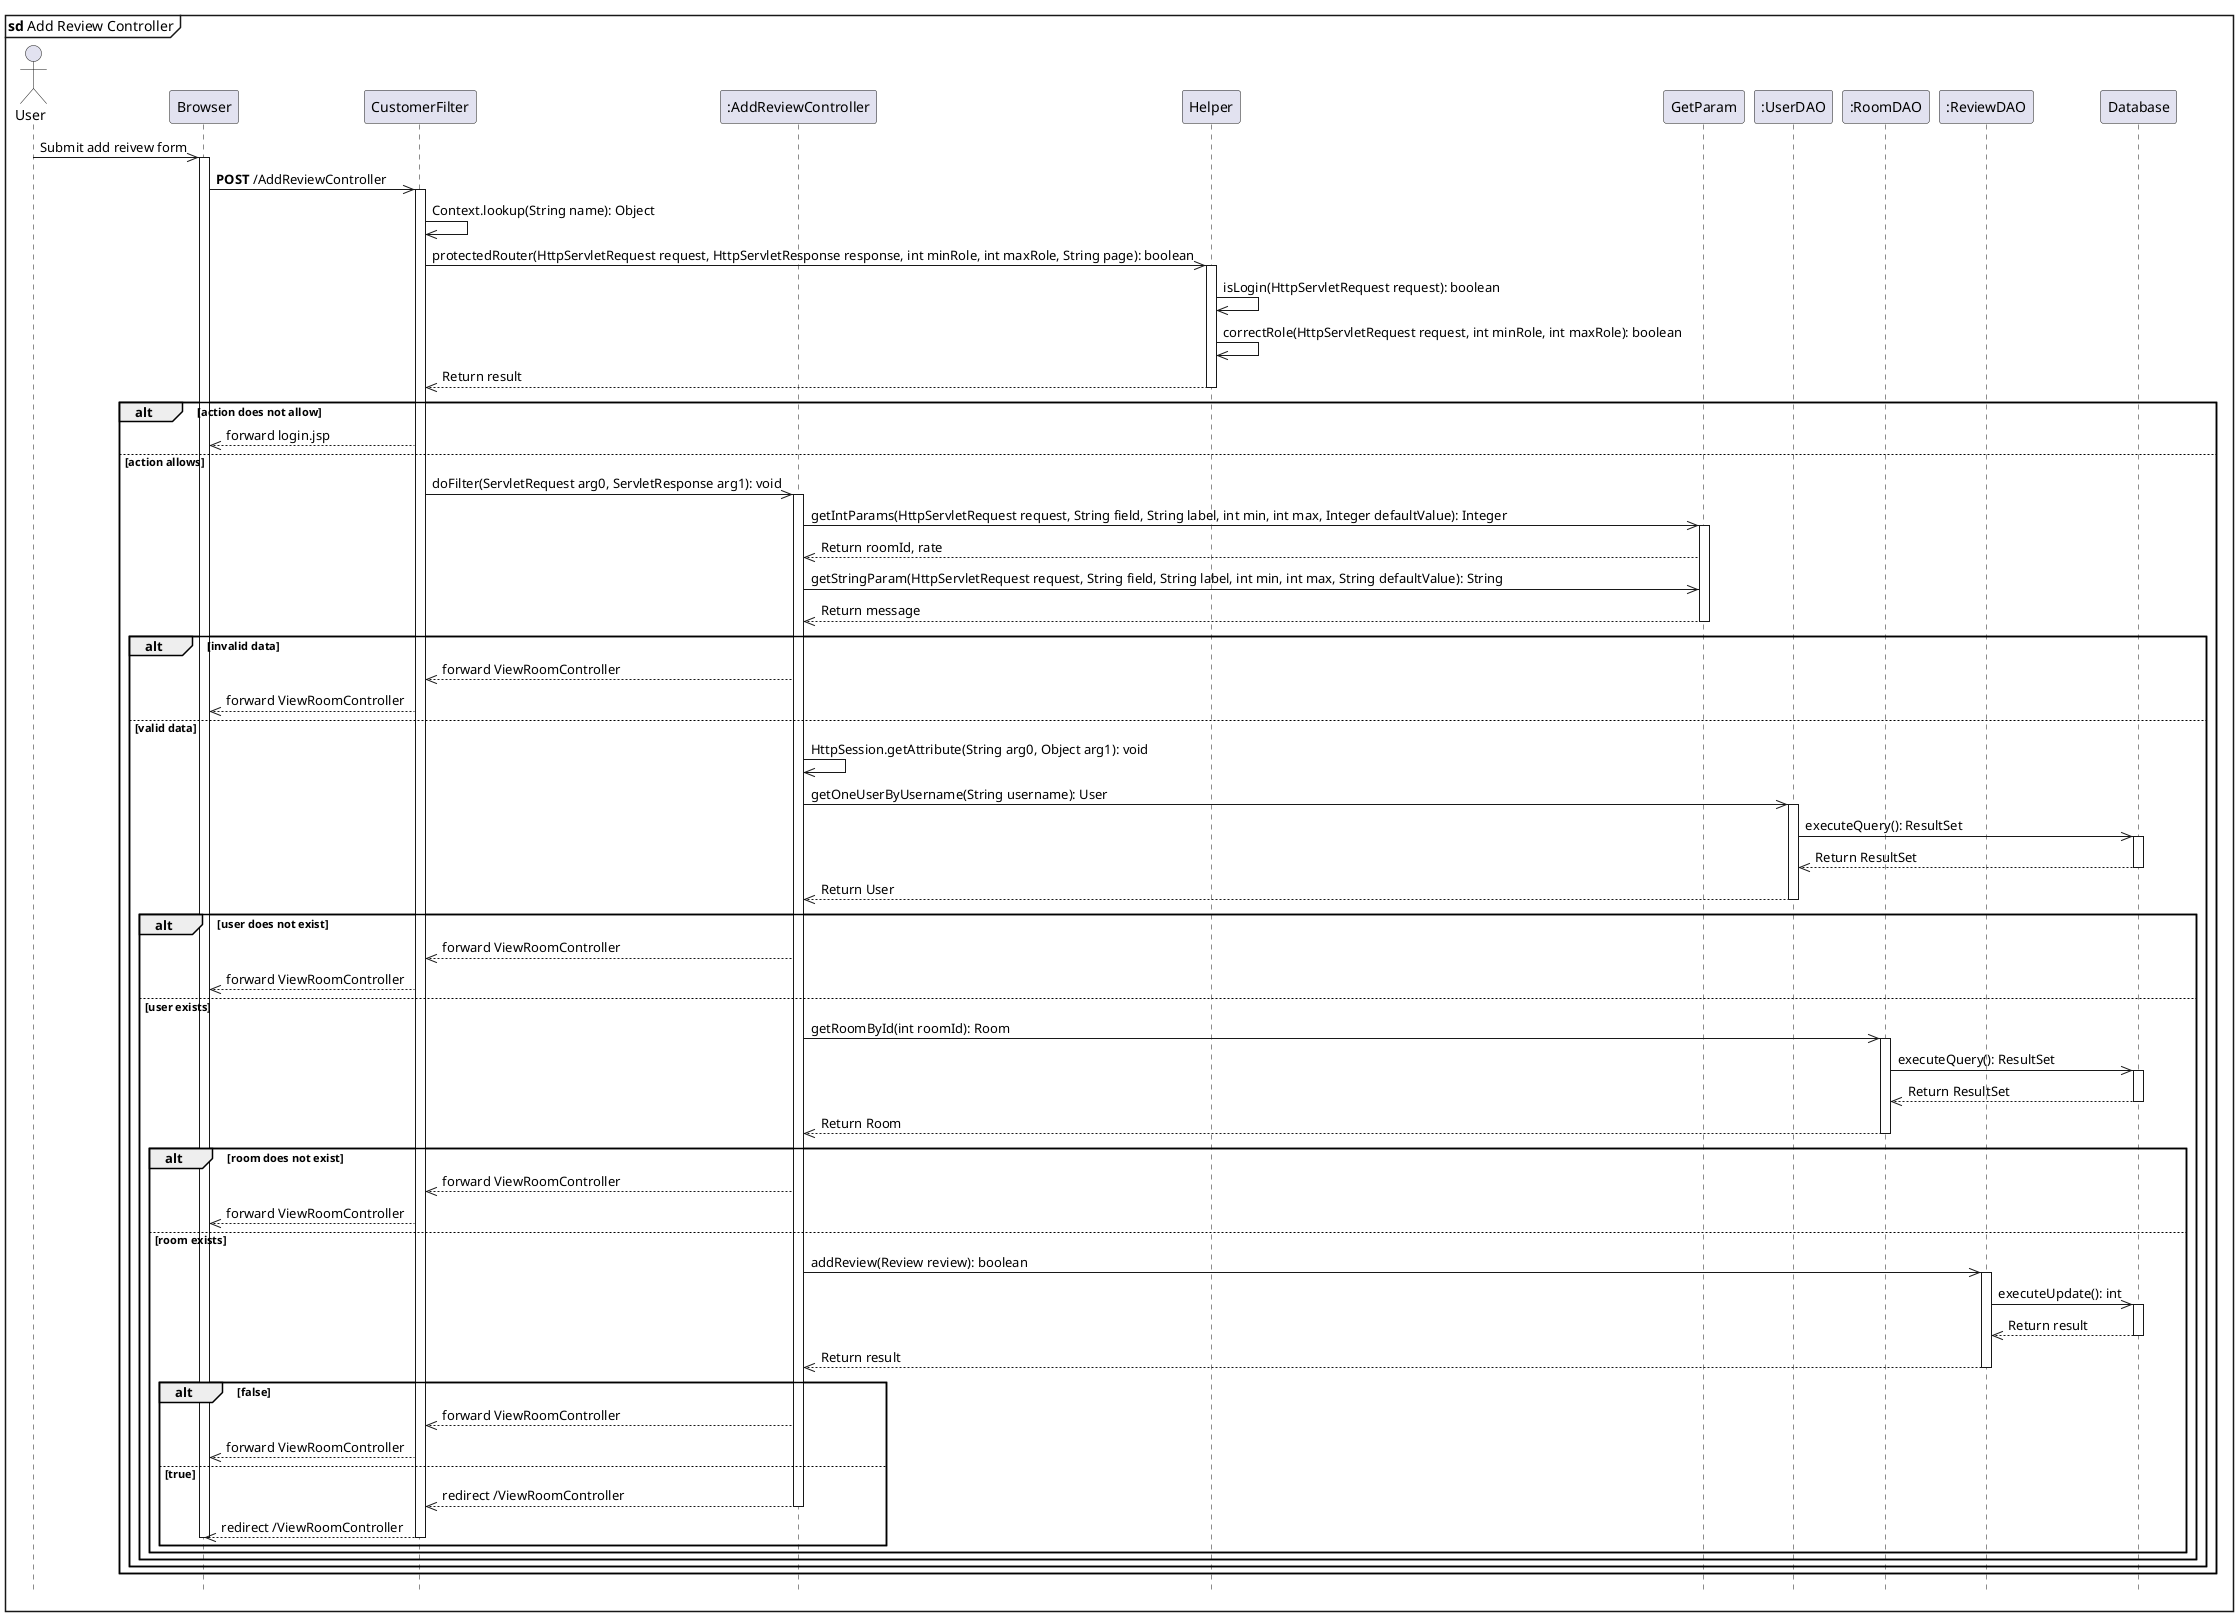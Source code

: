 @startuml
mainframe **sd** Add Review Controller
hide footbox
actor User
participant "Browser" as Browser
participant "CustomerFilter" as CustomerFilter
participant ":AddReviewController" as AddReviewController
participant "Helper" as Helper
participant "GetParam" as GetParam
participant ":UserDAO" as UserDAO
participant ":RoomDAO" as RoomDAO
participant ":ReviewDAO" as ReviewDAO
participant "Database" as Database

User ->> Browser: Submit add reivew form
activate Browser
Browser ->> CustomerFilter: **POST** /AddReviewController
activate CustomerFilter
CustomerFilter ->> CustomerFilter: Context.lookup(String name): Object
CustomerFilter ->> Helper: protectedRouter(HttpServletRequest request, HttpServletResponse response, int minRole, int maxRole, String page): boolean
activate Helper
Helper ->> Helper: isLogin(HttpServletRequest request): boolean
Helper ->> Helper: correctRole(HttpServletRequest request, int minRole, int maxRole): boolean
Helper -->> CustomerFilter: Return result
deactivate Helper

alt action does not allow
    CustomerFilter -->> Browser: forward login.jsp

else action allows
    CustomerFilter ->> AddReviewController: doFilter(ServletRequest arg0, ServletResponse arg1): void
    activate AddReviewController
    AddReviewController ->> GetParam: getIntParams(HttpServletRequest request, String field, String label, int min, int max, Integer defaultValue): Integer
    activate GetParam
    GetParam -->> AddReviewController: Return roomId, rate
    AddReviewController ->> GetParam: getStringParam(HttpServletRequest request, String field, String label, int min, int max, String defaultValue): String
    GetParam -->> AddReviewController: Return message
    deactivate GetParam
    alt invalid data
        AddReviewController -->> CustomerFilter: forward ViewRoomController
        CustomerFilter -->> Browser: forward ViewRoomController
    else valid data
        AddReviewController ->> AddReviewController: HttpSession.getAttribute(String arg0, Object arg1): void
        AddReviewController ->> UserDAO: getOneUserByUsername(String username): User
        activate UserDAO
        UserDAO ->> Database: executeQuery(): ResultSet
        activate Database
        Database -->> UserDAO: Return ResultSet
        deactivate Database
        UserDAO -->> AddReviewController: Return User
        deactivate UserDAO

        alt user does not exist
            AddReviewController -->> CustomerFilter: forward ViewRoomController
            CustomerFilter -->> Browser: forward ViewRoomController
        else user exists
            AddReviewController ->> RoomDAO: getRoomById(int roomId): Room
            activate RoomDAO
            RoomDAO ->> Database: executeQuery(): ResultSet
            activate Database
            Database -->> RoomDAO: Return ResultSet
            deactivate Database
            RoomDAO -->> AddReviewController: Return Room
            deactivate RoomDAO

            alt room does not exist
                AddReviewController -->> CustomerFilter: forward ViewRoomController
                CustomerFilter -->> Browser: forward ViewRoomController
            else room exists
                AddReviewController ->> ReviewDAO: addReview(Review review): boolean
                activate ReviewDAO
                ReviewDAO ->> Database: executeUpdate(): int
                activate Database
                Database -->> ReviewDAO: Return result
                deactivate Database
                ReviewDAO -->> AddReviewController: Return result
                deactivate ReviewDAO

                alt false
                    AddReviewController -->> CustomerFilter: forward ViewRoomController
                    CustomerFilter -->> Browser: forward ViewRoomController
        
                else true
                    AddReviewController -->> CustomerFilter: redirect /ViewRoomController
                    deactivate AddReviewController
                    CustomerFilter -->> Browser: redirect /ViewRoomController
                    deactivate Browser
                    deactivate CustomerFilter
                end
            end
        end
    end
end


@enduml